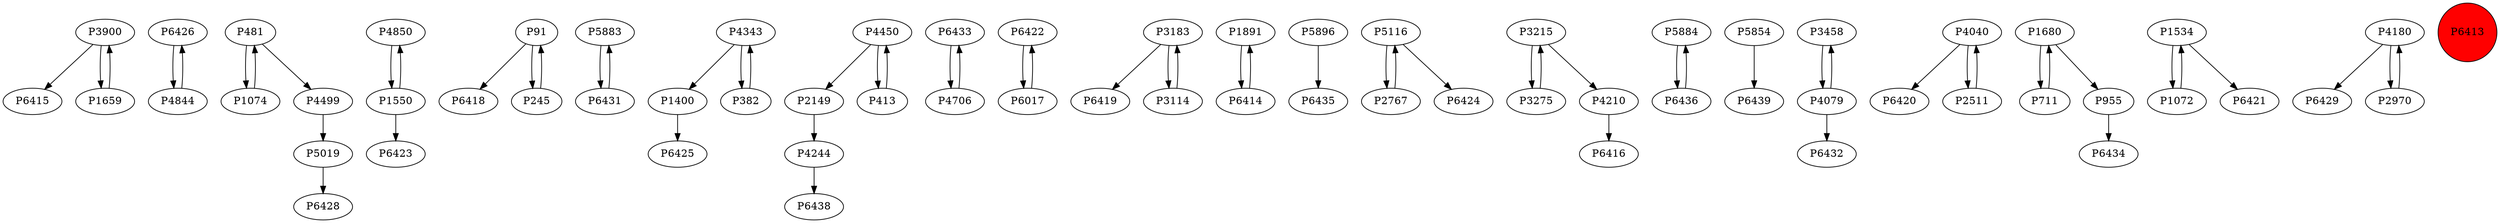 digraph {
	P3900 -> P6415
	P6426 -> P4844
	P5019 -> P6428
	P4850 -> P1550
	P91 -> P6418
	P5883 -> P6431
	P1400 -> P6425
	P6431 -> P5883
	P4343 -> P382
	P4450 -> P2149
	P6433 -> P4706
	P1074 -> P481
	P413 -> P4450
	P6422 -> P6017
	P4844 -> P6426
	P4499 -> P5019
	P1659 -> P3900
	P481 -> P4499
	P3183 -> P6419
	P1891 -> P6414
	P5896 -> P6435
	P5116 -> P2767
	P6414 -> P1891
	P4210 -> P6416
	P3114 -> P3183
	P4343 -> P1400
	P5884 -> P6436
	P5854 -> P6439
	P6436 -> P5884
	P3458 -> P4079
	P4040 -> P6420
	P1680 -> P711
	P2149 -> P4244
	P3900 -> P1659
	P1680 -> P955
	P382 -> P4343
	P4450 -> P413
	P3275 -> P3215
	P481 -> P1074
	P4706 -> P6433
	P4244 -> P6438
	P3215 -> P4210
	P4040 -> P2511
	P245 -> P91
	P2511 -> P4040
	P1534 -> P1072
	P3183 -> P3114
	P2767 -> P5116
	P4079 -> P6432
	P4180 -> P6429
	P711 -> P1680
	P955 -> P6434
	P4079 -> P3458
	P6017 -> P6422
	P5116 -> P6424
	P1534 -> P6421
	P1550 -> P6423
	P1072 -> P1534
	P3215 -> P3275
	P2970 -> P4180
	P1550 -> P4850
	P4180 -> P2970
	P91 -> P245
	P6413 [shape=circle]
	P6413 [style=filled]
	P6413 [fillcolor=red]
}